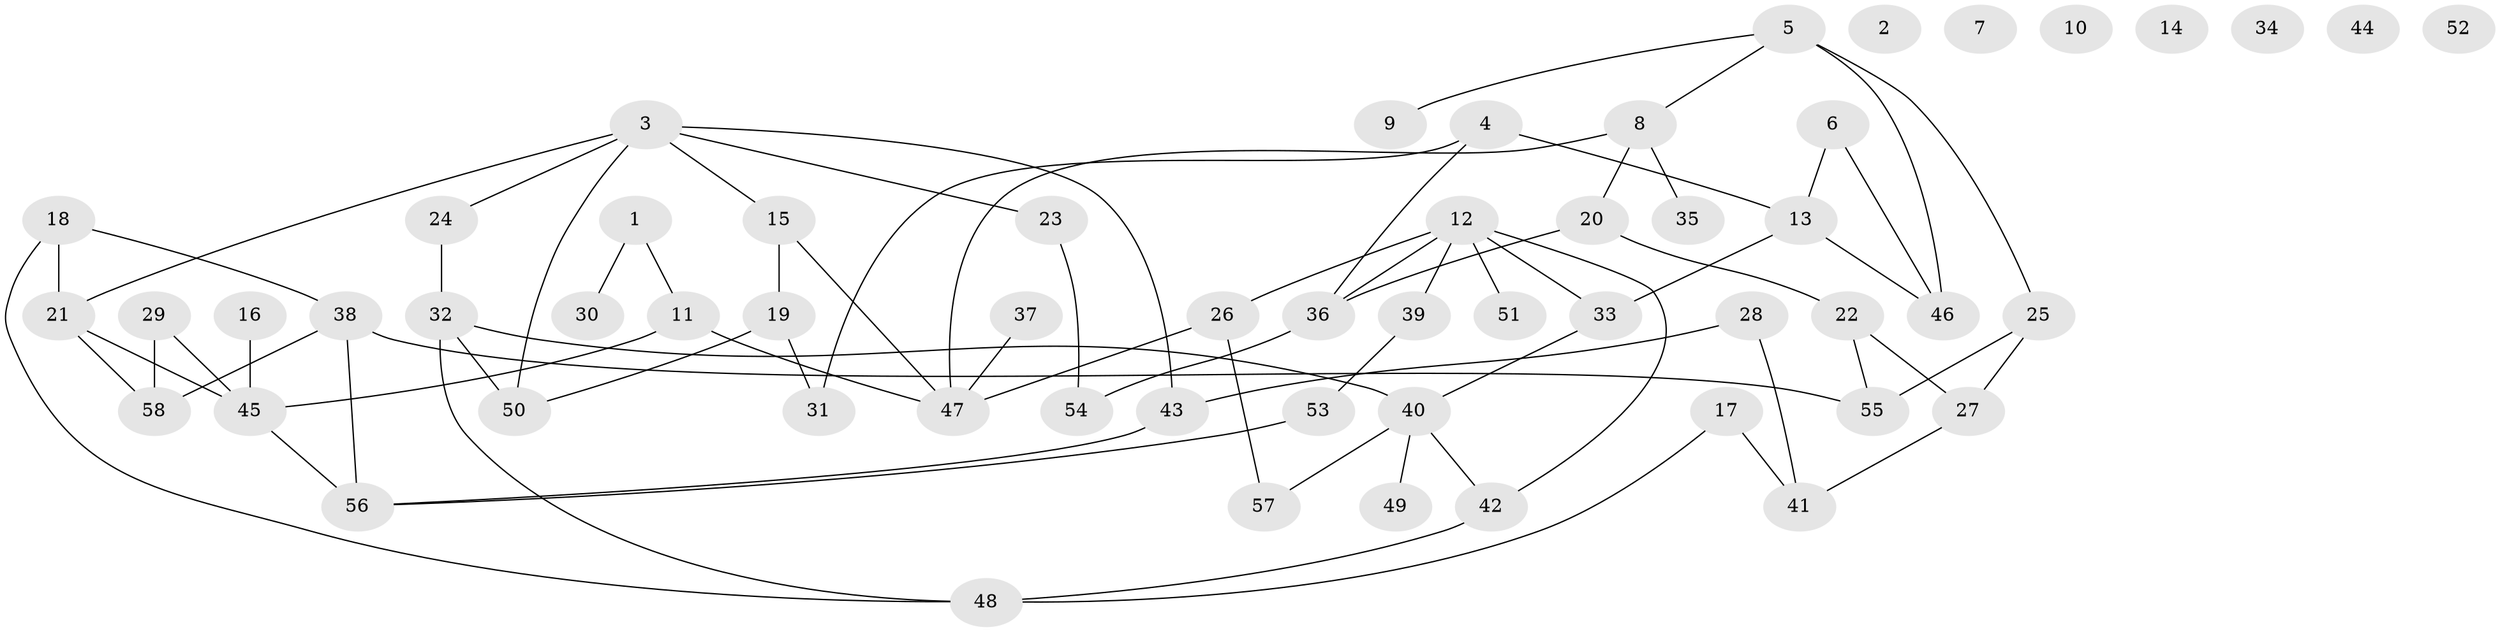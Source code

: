 // coarse degree distribution, {0: 0.175, 1: 0.175, 3: 0.2, 4: 0.125, 2: 0.15, 5: 0.125, 6: 0.05}
// Generated by graph-tools (version 1.1) at 2025/42/03/04/25 21:42:31]
// undirected, 58 vertices, 74 edges
graph export_dot {
graph [start="1"]
  node [color=gray90,style=filled];
  1;
  2;
  3;
  4;
  5;
  6;
  7;
  8;
  9;
  10;
  11;
  12;
  13;
  14;
  15;
  16;
  17;
  18;
  19;
  20;
  21;
  22;
  23;
  24;
  25;
  26;
  27;
  28;
  29;
  30;
  31;
  32;
  33;
  34;
  35;
  36;
  37;
  38;
  39;
  40;
  41;
  42;
  43;
  44;
  45;
  46;
  47;
  48;
  49;
  50;
  51;
  52;
  53;
  54;
  55;
  56;
  57;
  58;
  1 -- 11;
  1 -- 30;
  3 -- 15;
  3 -- 21;
  3 -- 23;
  3 -- 24;
  3 -- 43;
  3 -- 50;
  4 -- 13;
  4 -- 31;
  4 -- 36;
  5 -- 8;
  5 -- 9;
  5 -- 25;
  5 -- 46;
  6 -- 13;
  6 -- 46;
  8 -- 20;
  8 -- 35;
  8 -- 47;
  11 -- 45;
  11 -- 47;
  12 -- 26;
  12 -- 33;
  12 -- 36;
  12 -- 39;
  12 -- 42;
  12 -- 51;
  13 -- 33;
  13 -- 46;
  15 -- 19;
  15 -- 47;
  16 -- 45;
  17 -- 41;
  17 -- 48;
  18 -- 21;
  18 -- 38;
  18 -- 48;
  19 -- 31;
  19 -- 50;
  20 -- 22;
  20 -- 36;
  21 -- 45;
  21 -- 58;
  22 -- 27;
  22 -- 55;
  23 -- 54;
  24 -- 32;
  25 -- 27;
  25 -- 55;
  26 -- 47;
  26 -- 57;
  27 -- 41;
  28 -- 41;
  28 -- 43;
  29 -- 45;
  29 -- 58;
  32 -- 40;
  32 -- 48;
  32 -- 50;
  33 -- 40;
  36 -- 54;
  37 -- 47;
  38 -- 55;
  38 -- 56;
  38 -- 58;
  39 -- 53;
  40 -- 42;
  40 -- 49;
  40 -- 57;
  42 -- 48;
  43 -- 56;
  45 -- 56;
  53 -- 56;
}
